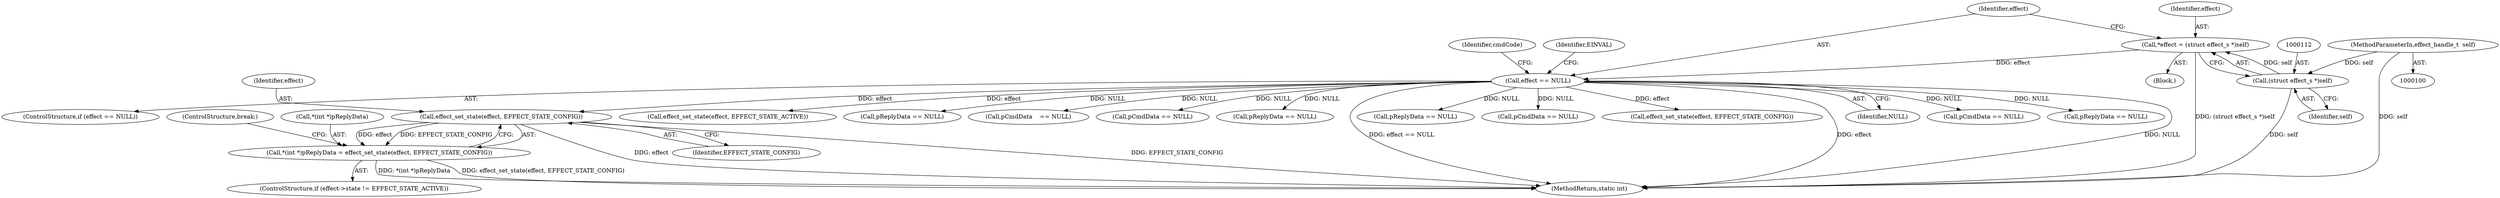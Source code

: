 digraph "0_Android_073a80800f341325932c66818ce4302b312909a4_0@pointer" {
"1000203" [label="(Call,effect_set_state(effect, EFFECT_STATE_CONFIG))"];
"1000115" [label="(Call,effect == NULL)"];
"1000109" [label="(Call,*effect = (struct effect_s *)self)"];
"1000111" [label="(Call,(struct effect_s *)self)"];
"1000101" [label="(MethodParameterIn,effect_handle_t  self)"];
"1000198" [label="(Call,*(int *)pReplyData = effect_set_state(effect, EFFECT_STATE_CONFIG))"];
"1000210" [label="(Call,pReplyData == NULL)"];
"1000116" [label="(Identifier,effect)"];
"1000114" [label="(ControlStructure,if (effect == NULL))"];
"1000370" [label="(Call,effect_set_state(effect, EFFECT_STATE_ACTIVE))"];
"1000107" [label="(Block,)"];
"1000127" [label="(Call,pReplyData == NULL)"];
"1000149" [label="(Call,pCmdData    == NULL)"];
"1000406" [label="(Call,pCmdData == NULL)"];
"1000351" [label="(Call,pReplyData == NULL)"];
"1000377" [label="(Call,pReplyData == NULL)"];
"1000474" [label="(MethodReturn,static int)"];
"1000206" [label="(ControlStructure,break;)"];
"1000110" [label="(Identifier,effect)"];
"1000296" [label="(Call,pCmdData == NULL)"];
"1000204" [label="(Identifier,effect)"];
"1000396" [label="(Call,effect_set_state(effect, EFFECT_STATE_CONFIG))"];
"1000205" [label="(Identifier,EFFECT_STATE_CONFIG)"];
"1000199" [label="(Call,*(int *)pReplyData)"];
"1000101" [label="(MethodParameterIn,effect_handle_t  self)"];
"1000203" [label="(Call,effect_set_state(effect, EFFECT_STATE_CONFIG))"];
"1000117" [label="(Identifier,NULL)"];
"1000122" [label="(Identifier,cmdCode)"];
"1000109" [label="(Call,*effect = (struct effect_s *)self)"];
"1000238" [label="(Call,pCmdData == NULL)"];
"1000192" [label="(ControlStructure,if (effect->state != EFFECT_STATE_ACTIVE))"];
"1000115" [label="(Call,effect == NULL)"];
"1000111" [label="(Call,(struct effect_s *)self)"];
"1000198" [label="(Call,*(int *)pReplyData = effect_set_state(effect, EFFECT_STATE_CONFIG))"];
"1000113" [label="(Identifier,self)"];
"1000120" [label="(Identifier,EINVAL)"];
"1000203" -> "1000198"  [label="AST: "];
"1000203" -> "1000205"  [label="CFG: "];
"1000204" -> "1000203"  [label="AST: "];
"1000205" -> "1000203"  [label="AST: "];
"1000198" -> "1000203"  [label="CFG: "];
"1000203" -> "1000474"  [label="DDG: EFFECT_STATE_CONFIG"];
"1000203" -> "1000474"  [label="DDG: effect"];
"1000203" -> "1000198"  [label="DDG: effect"];
"1000203" -> "1000198"  [label="DDG: EFFECT_STATE_CONFIG"];
"1000115" -> "1000203"  [label="DDG: effect"];
"1000115" -> "1000114"  [label="AST: "];
"1000115" -> "1000117"  [label="CFG: "];
"1000116" -> "1000115"  [label="AST: "];
"1000117" -> "1000115"  [label="AST: "];
"1000120" -> "1000115"  [label="CFG: "];
"1000122" -> "1000115"  [label="CFG: "];
"1000115" -> "1000474"  [label="DDG: NULL"];
"1000115" -> "1000474"  [label="DDG: effect == NULL"];
"1000115" -> "1000474"  [label="DDG: effect"];
"1000109" -> "1000115"  [label="DDG: effect"];
"1000115" -> "1000127"  [label="DDG: NULL"];
"1000115" -> "1000149"  [label="DDG: NULL"];
"1000115" -> "1000210"  [label="DDG: NULL"];
"1000115" -> "1000238"  [label="DDG: NULL"];
"1000115" -> "1000296"  [label="DDG: NULL"];
"1000115" -> "1000351"  [label="DDG: NULL"];
"1000115" -> "1000370"  [label="DDG: effect"];
"1000115" -> "1000377"  [label="DDG: NULL"];
"1000115" -> "1000396"  [label="DDG: effect"];
"1000115" -> "1000406"  [label="DDG: NULL"];
"1000109" -> "1000107"  [label="AST: "];
"1000109" -> "1000111"  [label="CFG: "];
"1000110" -> "1000109"  [label="AST: "];
"1000111" -> "1000109"  [label="AST: "];
"1000116" -> "1000109"  [label="CFG: "];
"1000109" -> "1000474"  [label="DDG: (struct effect_s *)self"];
"1000111" -> "1000109"  [label="DDG: self"];
"1000111" -> "1000113"  [label="CFG: "];
"1000112" -> "1000111"  [label="AST: "];
"1000113" -> "1000111"  [label="AST: "];
"1000111" -> "1000474"  [label="DDG: self"];
"1000101" -> "1000111"  [label="DDG: self"];
"1000101" -> "1000100"  [label="AST: "];
"1000101" -> "1000474"  [label="DDG: self"];
"1000198" -> "1000192"  [label="AST: "];
"1000199" -> "1000198"  [label="AST: "];
"1000206" -> "1000198"  [label="CFG: "];
"1000198" -> "1000474"  [label="DDG: effect_set_state(effect, EFFECT_STATE_CONFIG)"];
"1000198" -> "1000474"  [label="DDG: *(int *)pReplyData"];
}
